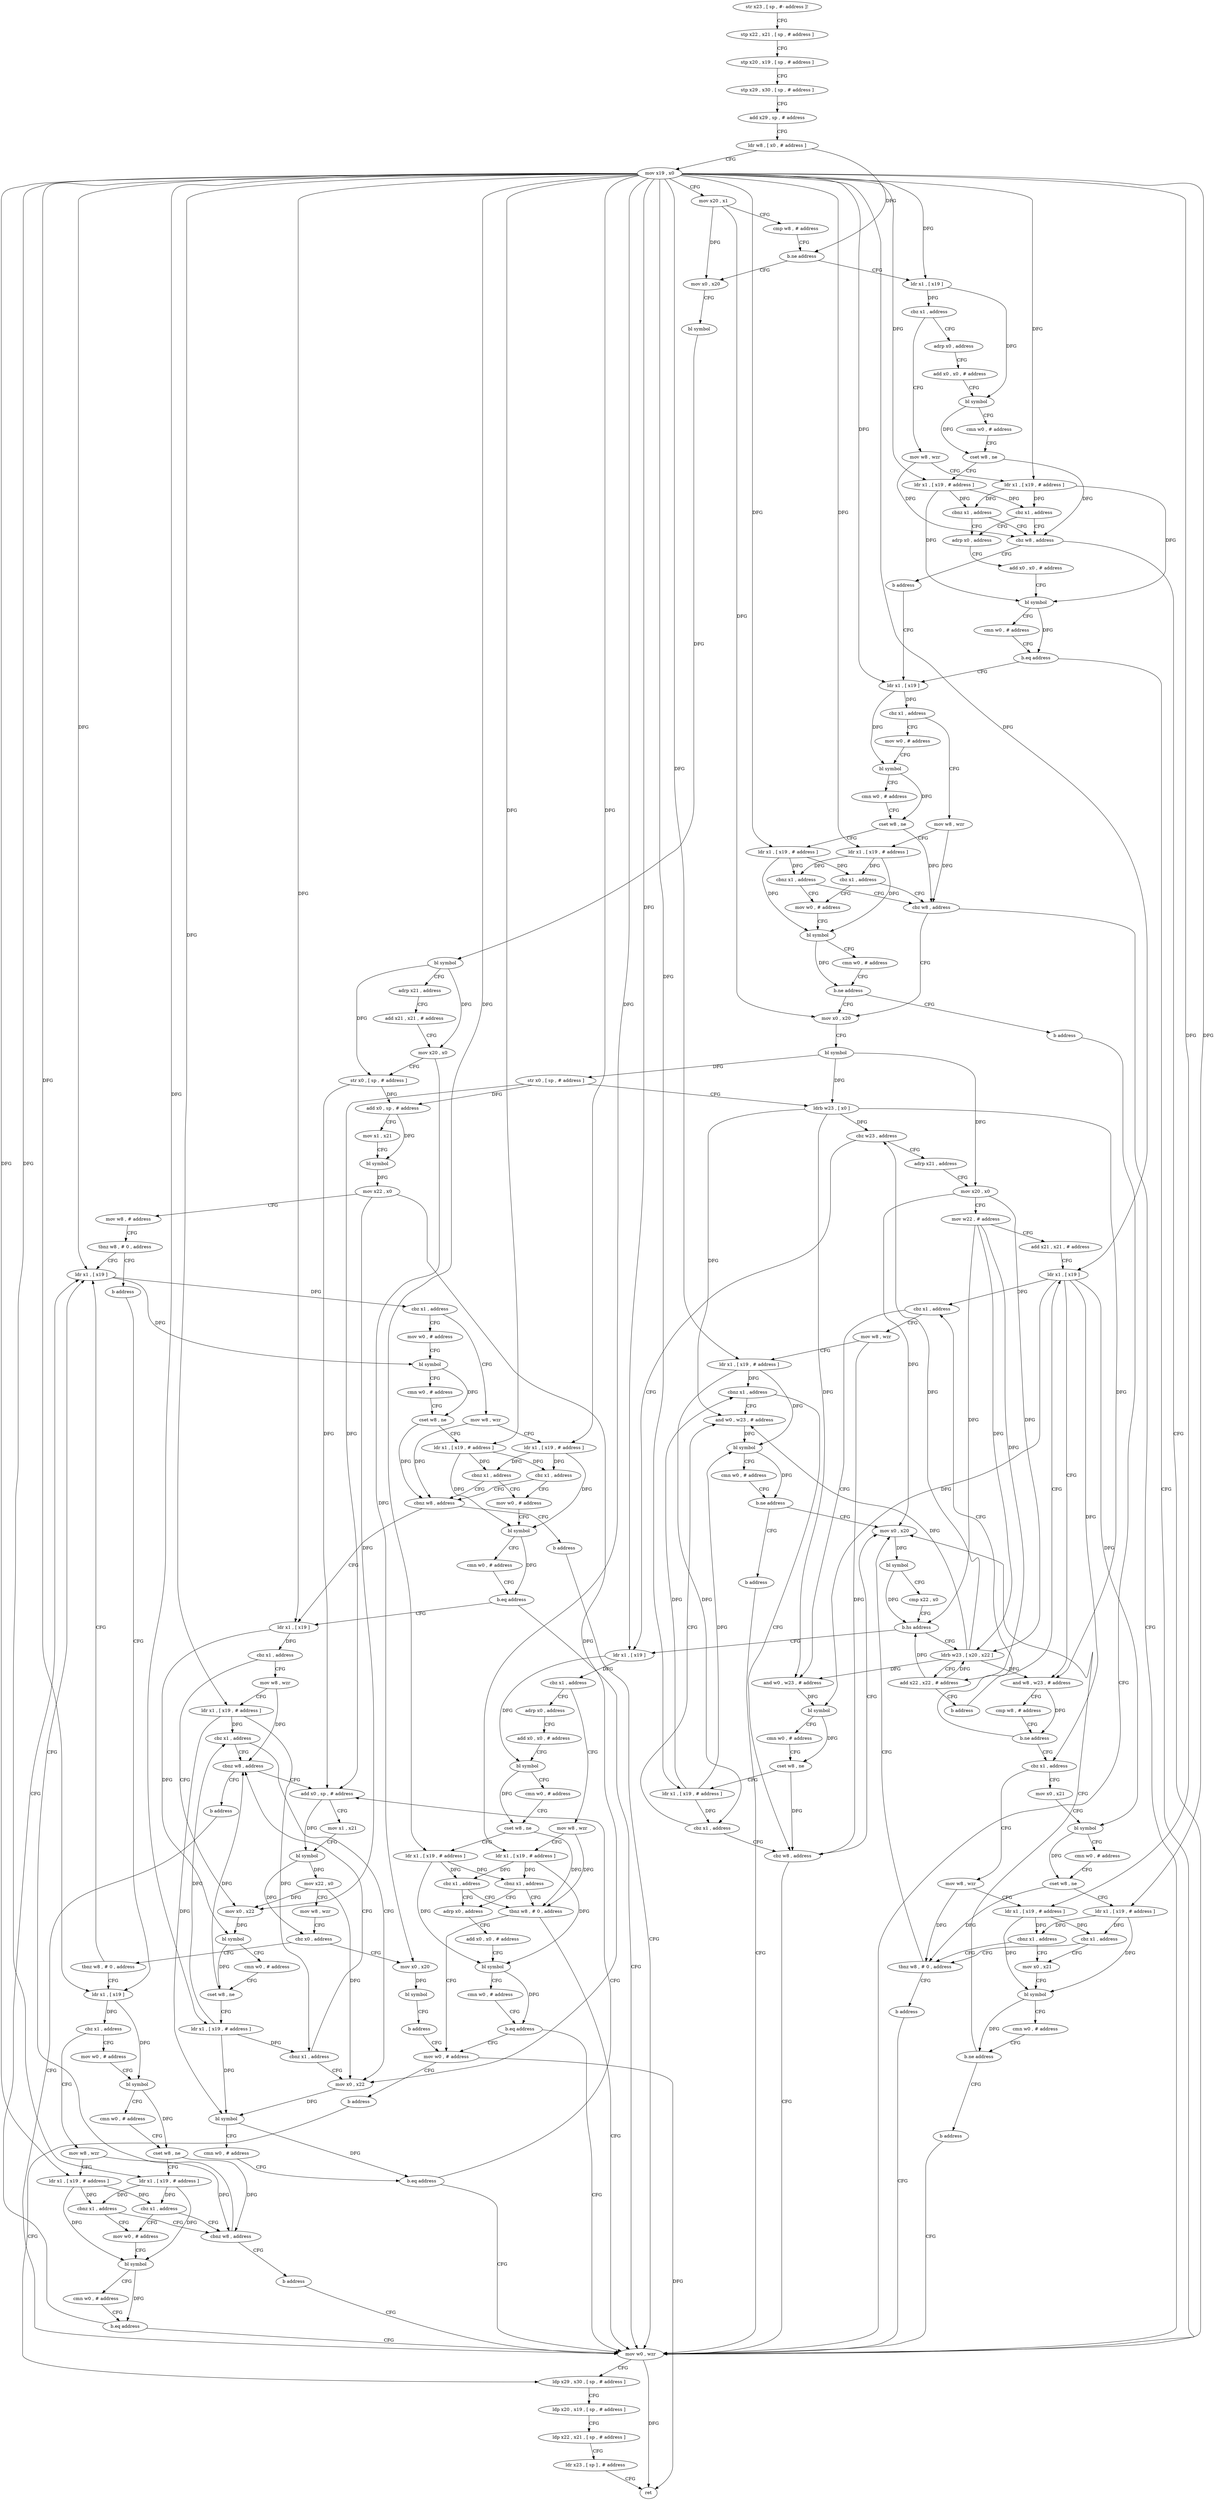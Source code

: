 digraph "func" {
"100844" [label = "str x23 , [ sp , #- address ]!" ]
"100848" [label = "stp x22 , x21 , [ sp , # address ]" ]
"100852" [label = "stp x20 , x19 , [ sp , # address ]" ]
"100856" [label = "stp x29 , x30 , [ sp , # address ]" ]
"100860" [label = "add x29 , sp , # address" ]
"100864" [label = "ldr w8 , [ x0 , # address ]" ]
"100868" [label = "mov x19 , x0" ]
"100872" [label = "mov x20 , x1" ]
"100876" [label = "cmp w8 , # address" ]
"100880" [label = "b.ne address" ]
"100992" [label = "mov x0 , x20" ]
"100884" [label = "ldr x1 , [ x19 ]" ]
"100996" [label = "bl symbol" ]
"101000" [label = "bl symbol" ]
"101004" [label = "adrp x21 , address" ]
"101008" [label = "add x21 , x21 , # address" ]
"101012" [label = "mov x20 , x0" ]
"101016" [label = "str x0 , [ sp , # address ]" ]
"101020" [label = "add x0 , sp , # address" ]
"101024" [label = "mov x1 , x21" ]
"101028" [label = "bl symbol" ]
"101032" [label = "mov x22 , x0" ]
"101036" [label = "mov w8 , # address" ]
"101040" [label = "tbnz w8 , # 0 , address" ]
"101152" [label = "ldr x1 , [ x19 ]" ]
"101044" [label = "b address" ]
"100888" [label = "cbz x1 , address" ]
"101280" [label = "mov w8 , wzr" ]
"100892" [label = "adrp x0 , address" ]
"101156" [label = "cbz x1 , address" ]
"101240" [label = "mov w8 , wzr" ]
"101160" [label = "mov w0 , # address" ]
"101104" [label = "ldr x1 , [ x19 ]" ]
"101284" [label = "ldr x1 , [ x19 , # address ]" ]
"101288" [label = "cbnz x1 , address" ]
"100920" [label = "adrp x0 , address" ]
"101292" [label = "cbz w8 , address" ]
"100896" [label = "add x0 , x0 , # address" ]
"100900" [label = "bl symbol" ]
"100904" [label = "cmn w0 , # address" ]
"100908" [label = "cset w8 , ne" ]
"100912" [label = "ldr x1 , [ x19 , # address ]" ]
"100916" [label = "cbz x1 , address" ]
"101244" [label = "ldr x1 , [ x19 , # address ]" ]
"101248" [label = "cbnz x1 , address" ]
"101184" [label = "mov w0 , # address" ]
"101252" [label = "cbnz w8 , address" ]
"101164" [label = "bl symbol" ]
"101168" [label = "cmn w0 , # address" ]
"101172" [label = "cset w8 , ne" ]
"101176" [label = "ldr x1 , [ x19 , # address ]" ]
"101180" [label = "cbz x1 , address" ]
"101108" [label = "cbz x1 , address" ]
"101260" [label = "mov w8 , wzr" ]
"101112" [label = "mov w0 , # address" ]
"100924" [label = "add x0 , x0 , # address" ]
"100928" [label = "bl symbol" ]
"100932" [label = "cmn w0 , # address" ]
"100936" [label = "b.eq address" ]
"101620" [label = "mov w0 , wzr" ]
"100940" [label = "ldr x1 , [ x19 ]" ]
"101296" [label = "b address" ]
"101188" [label = "bl symbol" ]
"101192" [label = "cmn w0 , # address" ]
"101196" [label = "b.eq address" ]
"101200" [label = "ldr x1 , [ x19 ]" ]
"101256" [label = "b address" ]
"101264" [label = "ldr x1 , [ x19 , # address ]" ]
"101268" [label = "cbnz x1 , address" ]
"101136" [label = "mov w0 , # address" ]
"101272" [label = "cbnz w8 , address" ]
"101116" [label = "bl symbol" ]
"101120" [label = "cmn w0 , # address" ]
"101124" [label = "cset w8 , ne" ]
"101128" [label = "ldr x1 , [ x19 , # address ]" ]
"101132" [label = "cbz x1 , address" ]
"101624" [label = "ldp x29 , x30 , [ sp , # address ]" ]
"100944" [label = "cbz x1 , address" ]
"101312" [label = "mov w8 , wzr" ]
"100948" [label = "mov w0 , # address" ]
"101204" [label = "cbz x1 , address" ]
"101048" [label = "mov w8 , wzr" ]
"101208" [label = "mov x0 , x22" ]
"101140" [label = "bl symbol" ]
"101144" [label = "cmn w0 , # address" ]
"101148" [label = "b.eq address" ]
"101276" [label = "b address" ]
"101316" [label = "ldr x1 , [ x19 , # address ]" ]
"101320" [label = "cbnz x1 , address" ]
"100972" [label = "mov w0 , # address" ]
"101324" [label = "cbz w8 , address" ]
"100952" [label = "bl symbol" ]
"100956" [label = "cmn w0 , # address" ]
"100960" [label = "cset w8 , ne" ]
"100964" [label = "ldr x1 , [ x19 , # address ]" ]
"100968" [label = "cbz x1 , address" ]
"101052" [label = "ldr x1 , [ x19 , # address ]" ]
"101056" [label = "cbz x1 , address" ]
"101232" [label = "cbnz w8 , address" ]
"101060" [label = "mov x0 , x22" ]
"101212" [label = "bl symbol" ]
"101216" [label = "cmn w0 , # address" ]
"101220" [label = "cset w8 , ne" ]
"101224" [label = "ldr x1 , [ x19 , # address ]" ]
"101228" [label = "cbnz x1 , address" ]
"100976" [label = "bl symbol" ]
"100980" [label = "cmn w0 , # address" ]
"100984" [label = "b.ne address" ]
"101328" [label = "mov x0 , x20" ]
"100988" [label = "b address" ]
"101076" [label = "add x0 , sp , # address" ]
"101236" [label = "b address" ]
"101064" [label = "bl symbol" ]
"101068" [label = "cmn w0 , # address" ]
"101072" [label = "b.eq address" ]
"101332" [label = "bl symbol" ]
"101336" [label = "str x0 , [ sp , # address ]" ]
"101340" [label = "ldrb w23 , [ x0 ]" ]
"101344" [label = "cbz w23 , address" ]
"101540" [label = "ldr x1 , [ x19 ]" ]
"101348" [label = "adrp x21 , address" ]
"101080" [label = "mov x1 , x21" ]
"101084" [label = "bl symbol" ]
"101088" [label = "mov x22 , x0" ]
"101092" [label = "mov w8 , wzr" ]
"101096" [label = "cbz x0 , address" ]
"101300" [label = "mov x0 , x20" ]
"101100" [label = "tbnz w8 , # 0 , address" ]
"101544" [label = "cbz x1 , address" ]
"101604" [label = "mov w8 , wzr" ]
"101548" [label = "adrp x0 , address" ]
"101352" [label = "mov x20 , x0" ]
"101356" [label = "mov w22 , # address" ]
"101360" [label = "add x21 , x21 , # address" ]
"101364" [label = "ldr x1 , [ x19 ]" ]
"101304" [label = "bl symbol" ]
"101308" [label = "b address" ]
"101596" [label = "mov w0 , # address" ]
"101608" [label = "ldr x1 , [ x19 , # address ]" ]
"101612" [label = "cbnz x1 , address" ]
"101576" [label = "adrp x0 , address" ]
"101616" [label = "tbnz w8 , # 0 , address" ]
"101552" [label = "add x0 , x0 , # address" ]
"101556" [label = "bl symbol" ]
"101560" [label = "cmn w0 , # address" ]
"101564" [label = "cset w8 , ne" ]
"101568" [label = "ldr x1 , [ x19 , # address ]" ]
"101572" [label = "cbz x1 , address" ]
"101428" [label = "cbz x1 , address" ]
"101496" [label = "mov w8 , wzr" ]
"101432" [label = "and w0 , w23 , # address" ]
"101380" [label = "cbz x1 , address" ]
"101476" [label = "mov w8 , wzr" ]
"101384" [label = "mov x0 , x21" ]
"101600" [label = "b address" ]
"101580" [label = "add x0 , x0 , # address" ]
"101584" [label = "bl symbol" ]
"101588" [label = "cmn w0 , # address" ]
"101592" [label = "b.eq address" ]
"101500" [label = "ldr x1 , [ x19 , # address ]" ]
"101504" [label = "cbnz x1 , address" ]
"101456" [label = "and w0 , w23 , # address" ]
"101508" [label = "cbz w8 , address" ]
"101436" [label = "bl symbol" ]
"101440" [label = "cmn w0 , # address" ]
"101444" [label = "cset w8 , ne" ]
"101448" [label = "ldr x1 , [ x19 , # address ]" ]
"101452" [label = "cbz x1 , address" ]
"101480" [label = "ldr x1 , [ x19 , # address ]" ]
"101484" [label = "cbnz x1 , address" ]
"101408" [label = "mov x0 , x21" ]
"101488" [label = "tbnz w8 , # 0 , address" ]
"101388" [label = "bl symbol" ]
"101392" [label = "cmn w0 , # address" ]
"101396" [label = "cset w8 , ne" ]
"101400" [label = "ldr x1 , [ x19 , # address ]" ]
"101404" [label = "cbz x1 , address" ]
"101628" [label = "ldp x20 , x19 , [ sp , # address ]" ]
"101632" [label = "ldp x22 , x21 , [ sp , # address ]" ]
"101636" [label = "ldr x23 , [ sp ] , # address" ]
"101640" [label = "ret" ]
"101460" [label = "bl symbol" ]
"101464" [label = "cmn w0 , # address" ]
"101468" [label = "b.ne address" ]
"101512" [label = "mov x0 , x20" ]
"101472" [label = "b address" ]
"101412" [label = "bl symbol" ]
"101416" [label = "cmn w0 , # address" ]
"101420" [label = "b.ne address" ]
"101424" [label = "b address" ]
"101492" [label = "b address" ]
"101516" [label = "bl symbol" ]
"101520" [label = "cmp x22 , x0" ]
"101524" [label = "b.hs address" ]
"101528" [label = "ldrb w23 , [ x20 , x22 ]" ]
"101532" [label = "add x22 , x22 , # address" ]
"101536" [label = "b address" ]
"101368" [label = "and w8 , w23 , # address" ]
"101372" [label = "cmp w8 , # address" ]
"101376" [label = "b.ne address" ]
"100844" -> "100848" [ label = "CFG" ]
"100848" -> "100852" [ label = "CFG" ]
"100852" -> "100856" [ label = "CFG" ]
"100856" -> "100860" [ label = "CFG" ]
"100860" -> "100864" [ label = "CFG" ]
"100864" -> "100868" [ label = "CFG" ]
"100864" -> "100880" [ label = "DFG" ]
"100868" -> "100872" [ label = "CFG" ]
"100868" -> "100884" [ label = "DFG" ]
"100868" -> "101152" [ label = "DFG" ]
"100868" -> "101284" [ label = "DFG" ]
"100868" -> "101244" [ label = "DFG" ]
"100868" -> "101104" [ label = "DFG" ]
"100868" -> "101264" [ label = "DFG" ]
"100868" -> "100940" [ label = "DFG" ]
"100868" -> "100912" [ label = "DFG" ]
"100868" -> "101200" [ label = "DFG" ]
"100868" -> "101176" [ label = "DFG" ]
"100868" -> "101316" [ label = "DFG" ]
"100868" -> "101052" [ label = "DFG" ]
"100868" -> "101128" [ label = "DFG" ]
"100868" -> "100964" [ label = "DFG" ]
"100868" -> "101224" [ label = "DFG" ]
"100868" -> "101540" [ label = "DFG" ]
"100868" -> "101608" [ label = "DFG" ]
"100868" -> "101364" [ label = "DFG" ]
"100868" -> "101568" [ label = "DFG" ]
"100868" -> "101500" [ label = "DFG" ]
"100868" -> "101480" [ label = "DFG" ]
"100868" -> "101448" [ label = "DFG" ]
"100868" -> "101400" [ label = "DFG" ]
"100872" -> "100876" [ label = "CFG" ]
"100872" -> "100992" [ label = "DFG" ]
"100872" -> "101328" [ label = "DFG" ]
"100876" -> "100880" [ label = "CFG" ]
"100880" -> "100992" [ label = "CFG" ]
"100880" -> "100884" [ label = "CFG" ]
"100992" -> "100996" [ label = "CFG" ]
"100884" -> "100888" [ label = "DFG" ]
"100884" -> "100900" [ label = "DFG" ]
"100996" -> "101000" [ label = "DFG" ]
"101000" -> "101004" [ label = "CFG" ]
"101000" -> "101012" [ label = "DFG" ]
"101000" -> "101016" [ label = "DFG" ]
"101004" -> "101008" [ label = "CFG" ]
"101008" -> "101012" [ label = "CFG" ]
"101012" -> "101016" [ label = "CFG" ]
"101012" -> "101300" [ label = "DFG" ]
"101016" -> "101020" [ label = "DFG" ]
"101016" -> "101076" [ label = "DFG" ]
"101020" -> "101024" [ label = "CFG" ]
"101020" -> "101028" [ label = "DFG" ]
"101024" -> "101028" [ label = "CFG" ]
"101028" -> "101032" [ label = "DFG" ]
"101032" -> "101036" [ label = "CFG" ]
"101032" -> "101208" [ label = "DFG" ]
"101032" -> "101060" [ label = "DFG" ]
"101036" -> "101040" [ label = "CFG" ]
"101040" -> "101152" [ label = "CFG" ]
"101040" -> "101044" [ label = "CFG" ]
"101152" -> "101156" [ label = "DFG" ]
"101152" -> "101164" [ label = "DFG" ]
"101044" -> "101104" [ label = "CFG" ]
"100888" -> "101280" [ label = "CFG" ]
"100888" -> "100892" [ label = "CFG" ]
"101280" -> "101284" [ label = "CFG" ]
"101280" -> "101292" [ label = "DFG" ]
"100892" -> "100896" [ label = "CFG" ]
"101156" -> "101240" [ label = "CFG" ]
"101156" -> "101160" [ label = "CFG" ]
"101240" -> "101244" [ label = "CFG" ]
"101240" -> "101252" [ label = "DFG" ]
"101160" -> "101164" [ label = "CFG" ]
"101104" -> "101108" [ label = "DFG" ]
"101104" -> "101116" [ label = "DFG" ]
"101284" -> "101288" [ label = "DFG" ]
"101284" -> "100928" [ label = "DFG" ]
"101284" -> "100916" [ label = "DFG" ]
"101288" -> "100920" [ label = "CFG" ]
"101288" -> "101292" [ label = "CFG" ]
"100920" -> "100924" [ label = "CFG" ]
"101292" -> "101620" [ label = "CFG" ]
"101292" -> "101296" [ label = "CFG" ]
"100896" -> "100900" [ label = "CFG" ]
"100900" -> "100904" [ label = "CFG" ]
"100900" -> "100908" [ label = "DFG" ]
"100904" -> "100908" [ label = "CFG" ]
"100908" -> "100912" [ label = "CFG" ]
"100908" -> "101292" [ label = "DFG" ]
"100912" -> "100916" [ label = "DFG" ]
"100912" -> "101288" [ label = "DFG" ]
"100912" -> "100928" [ label = "DFG" ]
"100916" -> "101292" [ label = "CFG" ]
"100916" -> "100920" [ label = "CFG" ]
"101244" -> "101248" [ label = "DFG" ]
"101244" -> "101188" [ label = "DFG" ]
"101244" -> "101180" [ label = "DFG" ]
"101248" -> "101184" [ label = "CFG" ]
"101248" -> "101252" [ label = "CFG" ]
"101184" -> "101188" [ label = "CFG" ]
"101252" -> "101200" [ label = "CFG" ]
"101252" -> "101256" [ label = "CFG" ]
"101164" -> "101168" [ label = "CFG" ]
"101164" -> "101172" [ label = "DFG" ]
"101168" -> "101172" [ label = "CFG" ]
"101172" -> "101176" [ label = "CFG" ]
"101172" -> "101252" [ label = "DFG" ]
"101176" -> "101180" [ label = "DFG" ]
"101176" -> "101248" [ label = "DFG" ]
"101176" -> "101188" [ label = "DFG" ]
"101180" -> "101252" [ label = "CFG" ]
"101180" -> "101184" [ label = "CFG" ]
"101108" -> "101260" [ label = "CFG" ]
"101108" -> "101112" [ label = "CFG" ]
"101260" -> "101264" [ label = "CFG" ]
"101260" -> "101272" [ label = "DFG" ]
"101112" -> "101116" [ label = "CFG" ]
"100924" -> "100928" [ label = "CFG" ]
"100928" -> "100932" [ label = "CFG" ]
"100928" -> "100936" [ label = "DFG" ]
"100932" -> "100936" [ label = "CFG" ]
"100936" -> "101620" [ label = "CFG" ]
"100936" -> "100940" [ label = "CFG" ]
"101620" -> "101624" [ label = "CFG" ]
"101620" -> "101640" [ label = "DFG" ]
"100940" -> "100944" [ label = "DFG" ]
"100940" -> "100952" [ label = "DFG" ]
"101296" -> "100940" [ label = "CFG" ]
"101188" -> "101192" [ label = "CFG" ]
"101188" -> "101196" [ label = "DFG" ]
"101192" -> "101196" [ label = "CFG" ]
"101196" -> "101620" [ label = "CFG" ]
"101196" -> "101200" [ label = "CFG" ]
"101200" -> "101204" [ label = "DFG" ]
"101200" -> "101212" [ label = "DFG" ]
"101256" -> "101620" [ label = "CFG" ]
"101264" -> "101268" [ label = "DFG" ]
"101264" -> "101140" [ label = "DFG" ]
"101264" -> "101132" [ label = "DFG" ]
"101268" -> "101136" [ label = "CFG" ]
"101268" -> "101272" [ label = "CFG" ]
"101136" -> "101140" [ label = "CFG" ]
"101272" -> "101152" [ label = "CFG" ]
"101272" -> "101276" [ label = "CFG" ]
"101116" -> "101120" [ label = "CFG" ]
"101116" -> "101124" [ label = "DFG" ]
"101120" -> "101124" [ label = "CFG" ]
"101124" -> "101128" [ label = "CFG" ]
"101124" -> "101272" [ label = "DFG" ]
"101128" -> "101132" [ label = "DFG" ]
"101128" -> "101268" [ label = "DFG" ]
"101128" -> "101140" [ label = "DFG" ]
"101132" -> "101272" [ label = "CFG" ]
"101132" -> "101136" [ label = "CFG" ]
"101624" -> "101628" [ label = "CFG" ]
"100944" -> "101312" [ label = "CFG" ]
"100944" -> "100948" [ label = "CFG" ]
"101312" -> "101316" [ label = "CFG" ]
"101312" -> "101324" [ label = "DFG" ]
"100948" -> "100952" [ label = "CFG" ]
"101204" -> "101048" [ label = "CFG" ]
"101204" -> "101208" [ label = "CFG" ]
"101048" -> "101052" [ label = "CFG" ]
"101048" -> "101232" [ label = "DFG" ]
"101208" -> "101212" [ label = "DFG" ]
"101140" -> "101144" [ label = "CFG" ]
"101140" -> "101148" [ label = "DFG" ]
"101144" -> "101148" [ label = "CFG" ]
"101148" -> "101620" [ label = "CFG" ]
"101148" -> "101152" [ label = "CFG" ]
"101276" -> "101620" [ label = "CFG" ]
"101316" -> "101320" [ label = "DFG" ]
"101316" -> "100976" [ label = "DFG" ]
"101316" -> "100968" [ label = "DFG" ]
"101320" -> "100972" [ label = "CFG" ]
"101320" -> "101324" [ label = "CFG" ]
"100972" -> "100976" [ label = "CFG" ]
"101324" -> "101620" [ label = "CFG" ]
"101324" -> "101328" [ label = "CFG" ]
"100952" -> "100956" [ label = "CFG" ]
"100952" -> "100960" [ label = "DFG" ]
"100956" -> "100960" [ label = "CFG" ]
"100960" -> "100964" [ label = "CFG" ]
"100960" -> "101324" [ label = "DFG" ]
"100964" -> "100968" [ label = "DFG" ]
"100964" -> "101320" [ label = "DFG" ]
"100964" -> "100976" [ label = "DFG" ]
"100968" -> "101324" [ label = "CFG" ]
"100968" -> "100972" [ label = "CFG" ]
"101052" -> "101056" [ label = "DFG" ]
"101052" -> "101064" [ label = "DFG" ]
"101052" -> "101228" [ label = "DFG" ]
"101056" -> "101232" [ label = "CFG" ]
"101056" -> "101060" [ label = "CFG" ]
"101232" -> "101076" [ label = "CFG" ]
"101232" -> "101236" [ label = "CFG" ]
"101060" -> "101064" [ label = "DFG" ]
"101212" -> "101216" [ label = "CFG" ]
"101212" -> "101220" [ label = "DFG" ]
"101216" -> "101220" [ label = "CFG" ]
"101220" -> "101224" [ label = "CFG" ]
"101220" -> "101232" [ label = "DFG" ]
"101224" -> "101228" [ label = "DFG" ]
"101224" -> "101056" [ label = "DFG" ]
"101224" -> "101064" [ label = "DFG" ]
"101228" -> "101060" [ label = "CFG" ]
"101228" -> "101232" [ label = "CFG" ]
"100976" -> "100980" [ label = "CFG" ]
"100976" -> "100984" [ label = "DFG" ]
"100980" -> "100984" [ label = "CFG" ]
"100984" -> "101328" [ label = "CFG" ]
"100984" -> "100988" [ label = "CFG" ]
"101328" -> "101332" [ label = "CFG" ]
"100988" -> "101620" [ label = "CFG" ]
"101076" -> "101080" [ label = "CFG" ]
"101076" -> "101084" [ label = "DFG" ]
"101236" -> "101620" [ label = "CFG" ]
"101064" -> "101068" [ label = "CFG" ]
"101064" -> "101072" [ label = "DFG" ]
"101068" -> "101072" [ label = "CFG" ]
"101072" -> "101620" [ label = "CFG" ]
"101072" -> "101076" [ label = "CFG" ]
"101332" -> "101336" [ label = "DFG" ]
"101332" -> "101340" [ label = "DFG" ]
"101332" -> "101352" [ label = "DFG" ]
"101336" -> "101340" [ label = "CFG" ]
"101336" -> "101020" [ label = "DFG" ]
"101336" -> "101076" [ label = "DFG" ]
"101340" -> "101344" [ label = "DFG" ]
"101340" -> "101368" [ label = "DFG" ]
"101340" -> "101432" [ label = "DFG" ]
"101340" -> "101456" [ label = "DFG" ]
"101344" -> "101540" [ label = "CFG" ]
"101344" -> "101348" [ label = "CFG" ]
"101540" -> "101544" [ label = "DFG" ]
"101540" -> "101556" [ label = "DFG" ]
"101348" -> "101352" [ label = "CFG" ]
"101080" -> "101084" [ label = "CFG" ]
"101084" -> "101088" [ label = "DFG" ]
"101084" -> "101096" [ label = "DFG" ]
"101088" -> "101092" [ label = "CFG" ]
"101088" -> "101208" [ label = "DFG" ]
"101088" -> "101060" [ label = "DFG" ]
"101092" -> "101096" [ label = "CFG" ]
"101096" -> "101300" [ label = "CFG" ]
"101096" -> "101100" [ label = "CFG" ]
"101300" -> "101304" [ label = "DFG" ]
"101100" -> "101152" [ label = "CFG" ]
"101100" -> "101104" [ label = "CFG" ]
"101544" -> "101604" [ label = "CFG" ]
"101544" -> "101548" [ label = "CFG" ]
"101604" -> "101608" [ label = "CFG" ]
"101604" -> "101616" [ label = "DFG" ]
"101548" -> "101552" [ label = "CFG" ]
"101352" -> "101356" [ label = "CFG" ]
"101352" -> "101512" [ label = "DFG" ]
"101352" -> "101528" [ label = "DFG" ]
"101356" -> "101360" [ label = "CFG" ]
"101356" -> "101524" [ label = "DFG" ]
"101356" -> "101528" [ label = "DFG" ]
"101356" -> "101532" [ label = "DFG" ]
"101360" -> "101364" [ label = "CFG" ]
"101364" -> "101368" [ label = "CFG" ]
"101364" -> "101428" [ label = "DFG" ]
"101364" -> "101380" [ label = "DFG" ]
"101364" -> "101436" [ label = "DFG" ]
"101364" -> "101388" [ label = "DFG" ]
"101304" -> "101308" [ label = "CFG" ]
"101308" -> "101596" [ label = "CFG" ]
"101596" -> "101600" [ label = "CFG" ]
"101596" -> "101640" [ label = "DFG" ]
"101608" -> "101612" [ label = "DFG" ]
"101608" -> "101584" [ label = "DFG" ]
"101608" -> "101572" [ label = "DFG" ]
"101612" -> "101576" [ label = "CFG" ]
"101612" -> "101616" [ label = "CFG" ]
"101576" -> "101580" [ label = "CFG" ]
"101616" -> "101596" [ label = "CFG" ]
"101616" -> "101620" [ label = "CFG" ]
"101552" -> "101556" [ label = "CFG" ]
"101556" -> "101560" [ label = "CFG" ]
"101556" -> "101564" [ label = "DFG" ]
"101560" -> "101564" [ label = "CFG" ]
"101564" -> "101568" [ label = "CFG" ]
"101564" -> "101616" [ label = "DFG" ]
"101568" -> "101572" [ label = "DFG" ]
"101568" -> "101612" [ label = "DFG" ]
"101568" -> "101584" [ label = "DFG" ]
"101572" -> "101616" [ label = "CFG" ]
"101572" -> "101576" [ label = "CFG" ]
"101428" -> "101496" [ label = "CFG" ]
"101428" -> "101432" [ label = "CFG" ]
"101496" -> "101500" [ label = "CFG" ]
"101496" -> "101508" [ label = "DFG" ]
"101432" -> "101436" [ label = "DFG" ]
"101380" -> "101476" [ label = "CFG" ]
"101380" -> "101384" [ label = "CFG" ]
"101476" -> "101480" [ label = "CFG" ]
"101476" -> "101488" [ label = "DFG" ]
"101384" -> "101388" [ label = "CFG" ]
"101600" -> "101624" [ label = "CFG" ]
"101580" -> "101584" [ label = "CFG" ]
"101584" -> "101588" [ label = "CFG" ]
"101584" -> "101592" [ label = "DFG" ]
"101588" -> "101592" [ label = "CFG" ]
"101592" -> "101620" [ label = "CFG" ]
"101592" -> "101596" [ label = "CFG" ]
"101500" -> "101504" [ label = "DFG" ]
"101500" -> "101460" [ label = "DFG" ]
"101500" -> "101452" [ label = "DFG" ]
"101504" -> "101456" [ label = "CFG" ]
"101504" -> "101508" [ label = "CFG" ]
"101456" -> "101460" [ label = "DFG" ]
"101508" -> "101620" [ label = "CFG" ]
"101508" -> "101512" [ label = "CFG" ]
"101436" -> "101440" [ label = "CFG" ]
"101436" -> "101444" [ label = "DFG" ]
"101440" -> "101444" [ label = "CFG" ]
"101444" -> "101448" [ label = "CFG" ]
"101444" -> "101508" [ label = "DFG" ]
"101448" -> "101452" [ label = "DFG" ]
"101448" -> "101504" [ label = "DFG" ]
"101448" -> "101460" [ label = "DFG" ]
"101452" -> "101508" [ label = "CFG" ]
"101452" -> "101456" [ label = "CFG" ]
"101480" -> "101484" [ label = "DFG" ]
"101480" -> "101412" [ label = "DFG" ]
"101480" -> "101404" [ label = "DFG" ]
"101484" -> "101408" [ label = "CFG" ]
"101484" -> "101488" [ label = "CFG" ]
"101408" -> "101412" [ label = "CFG" ]
"101488" -> "101512" [ label = "CFG" ]
"101488" -> "101492" [ label = "CFG" ]
"101388" -> "101392" [ label = "CFG" ]
"101388" -> "101396" [ label = "DFG" ]
"101392" -> "101396" [ label = "CFG" ]
"101396" -> "101400" [ label = "CFG" ]
"101396" -> "101488" [ label = "DFG" ]
"101400" -> "101404" [ label = "DFG" ]
"101400" -> "101484" [ label = "DFG" ]
"101400" -> "101412" [ label = "DFG" ]
"101404" -> "101488" [ label = "CFG" ]
"101404" -> "101408" [ label = "CFG" ]
"101628" -> "101632" [ label = "CFG" ]
"101632" -> "101636" [ label = "CFG" ]
"101636" -> "101640" [ label = "CFG" ]
"101460" -> "101464" [ label = "CFG" ]
"101460" -> "101468" [ label = "DFG" ]
"101464" -> "101468" [ label = "CFG" ]
"101468" -> "101512" [ label = "CFG" ]
"101468" -> "101472" [ label = "CFG" ]
"101512" -> "101516" [ label = "DFG" ]
"101472" -> "101620" [ label = "CFG" ]
"101412" -> "101416" [ label = "CFG" ]
"101412" -> "101420" [ label = "DFG" ]
"101416" -> "101420" [ label = "CFG" ]
"101420" -> "101512" [ label = "CFG" ]
"101420" -> "101424" [ label = "CFG" ]
"101424" -> "101620" [ label = "CFG" ]
"101492" -> "101620" [ label = "CFG" ]
"101516" -> "101520" [ label = "CFG" ]
"101516" -> "101524" [ label = "DFG" ]
"101520" -> "101524" [ label = "CFG" ]
"101524" -> "101540" [ label = "CFG" ]
"101524" -> "101528" [ label = "CFG" ]
"101528" -> "101532" [ label = "CFG" ]
"101528" -> "101344" [ label = "DFG" ]
"101528" -> "101368" [ label = "DFG" ]
"101528" -> "101432" [ label = "DFG" ]
"101528" -> "101456" [ label = "DFG" ]
"101532" -> "101536" [ label = "CFG" ]
"101532" -> "101528" [ label = "DFG" ]
"101532" -> "101524" [ label = "DFG" ]
"101536" -> "101364" [ label = "CFG" ]
"101368" -> "101372" [ label = "CFG" ]
"101368" -> "101376" [ label = "DFG" ]
"101372" -> "101376" [ label = "CFG" ]
"101376" -> "101428" [ label = "CFG" ]
"101376" -> "101380" [ label = "CFG" ]
}
